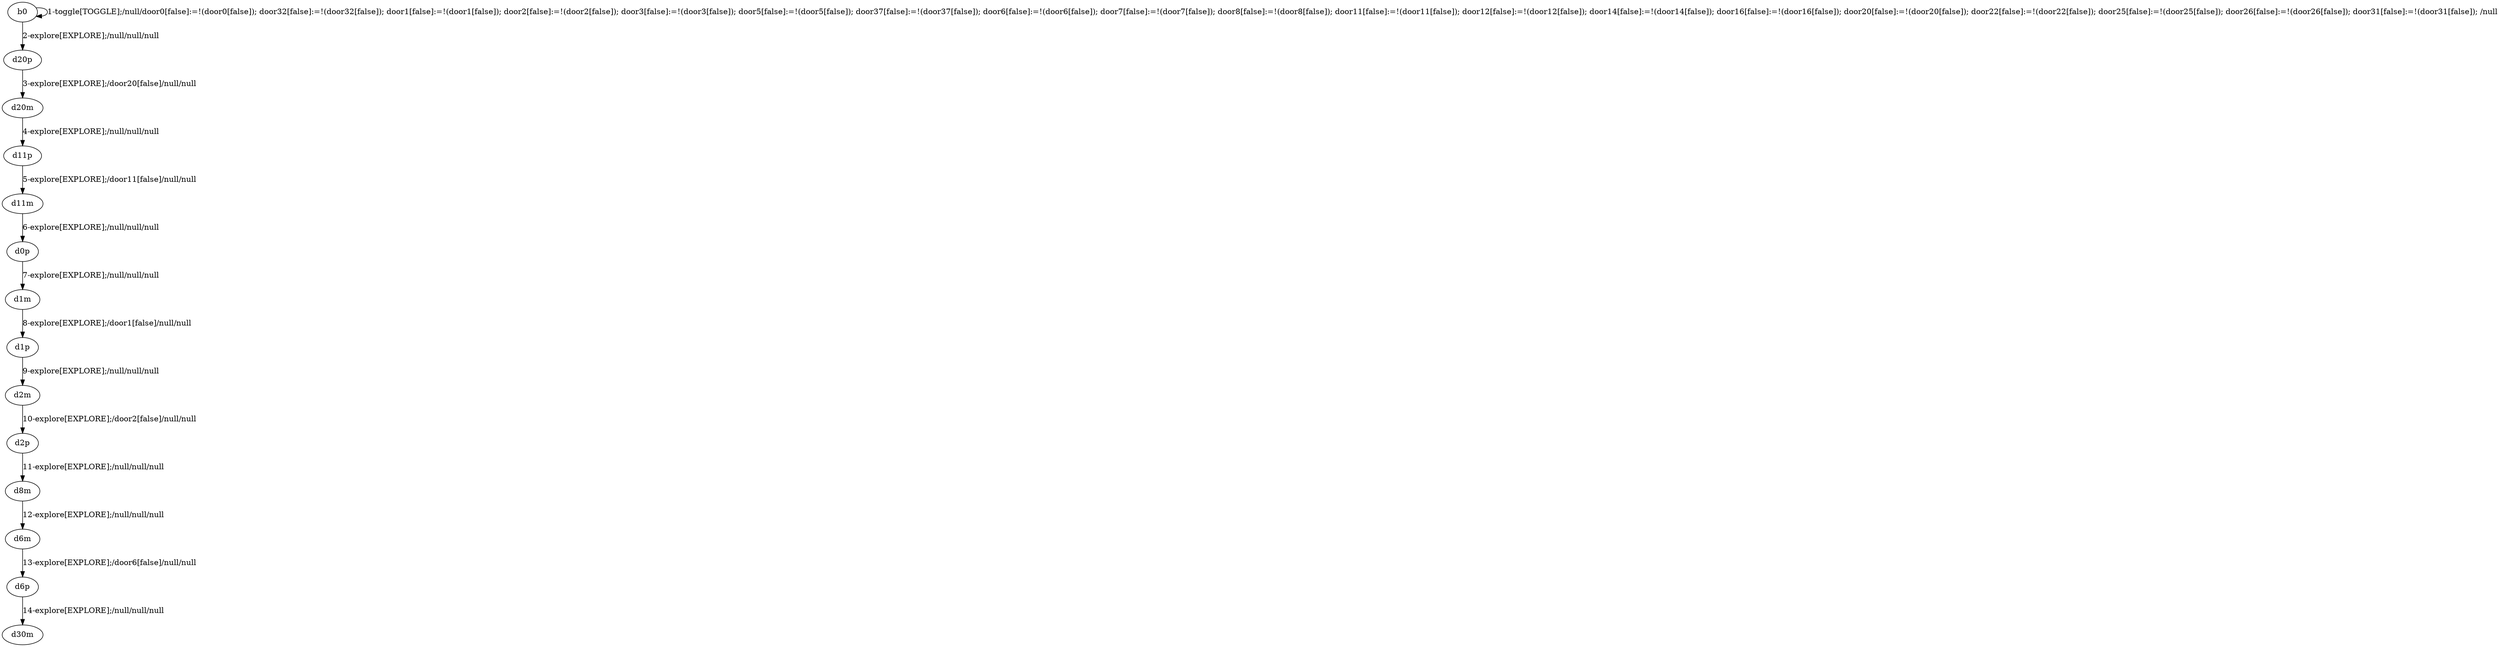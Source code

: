 # Total number of goals covered by this test: 1
# d6p --> d30m

digraph g {
"b0" -> "b0" [label = "1-toggle[TOGGLE];/null/door0[false]:=!(door0[false]); door32[false]:=!(door32[false]); door1[false]:=!(door1[false]); door2[false]:=!(door2[false]); door3[false]:=!(door3[false]); door5[false]:=!(door5[false]); door37[false]:=!(door37[false]); door6[false]:=!(door6[false]); door7[false]:=!(door7[false]); door8[false]:=!(door8[false]); door11[false]:=!(door11[false]); door12[false]:=!(door12[false]); door14[false]:=!(door14[false]); door16[false]:=!(door16[false]); door20[false]:=!(door20[false]); door22[false]:=!(door22[false]); door25[false]:=!(door25[false]); door26[false]:=!(door26[false]); door31[false]:=!(door31[false]); /null"];
"b0" -> "d20p" [label = "2-explore[EXPLORE];/null/null/null"];
"d20p" -> "d20m" [label = "3-explore[EXPLORE];/door20[false]/null/null"];
"d20m" -> "d11p" [label = "4-explore[EXPLORE];/null/null/null"];
"d11p" -> "d11m" [label = "5-explore[EXPLORE];/door11[false]/null/null"];
"d11m" -> "d0p" [label = "6-explore[EXPLORE];/null/null/null"];
"d0p" -> "d1m" [label = "7-explore[EXPLORE];/null/null/null"];
"d1m" -> "d1p" [label = "8-explore[EXPLORE];/door1[false]/null/null"];
"d1p" -> "d2m" [label = "9-explore[EXPLORE];/null/null/null"];
"d2m" -> "d2p" [label = "10-explore[EXPLORE];/door2[false]/null/null"];
"d2p" -> "d8m" [label = "11-explore[EXPLORE];/null/null/null"];
"d8m" -> "d6m" [label = "12-explore[EXPLORE];/null/null/null"];
"d6m" -> "d6p" [label = "13-explore[EXPLORE];/door6[false]/null/null"];
"d6p" -> "d30m" [label = "14-explore[EXPLORE];/null/null/null"];
}